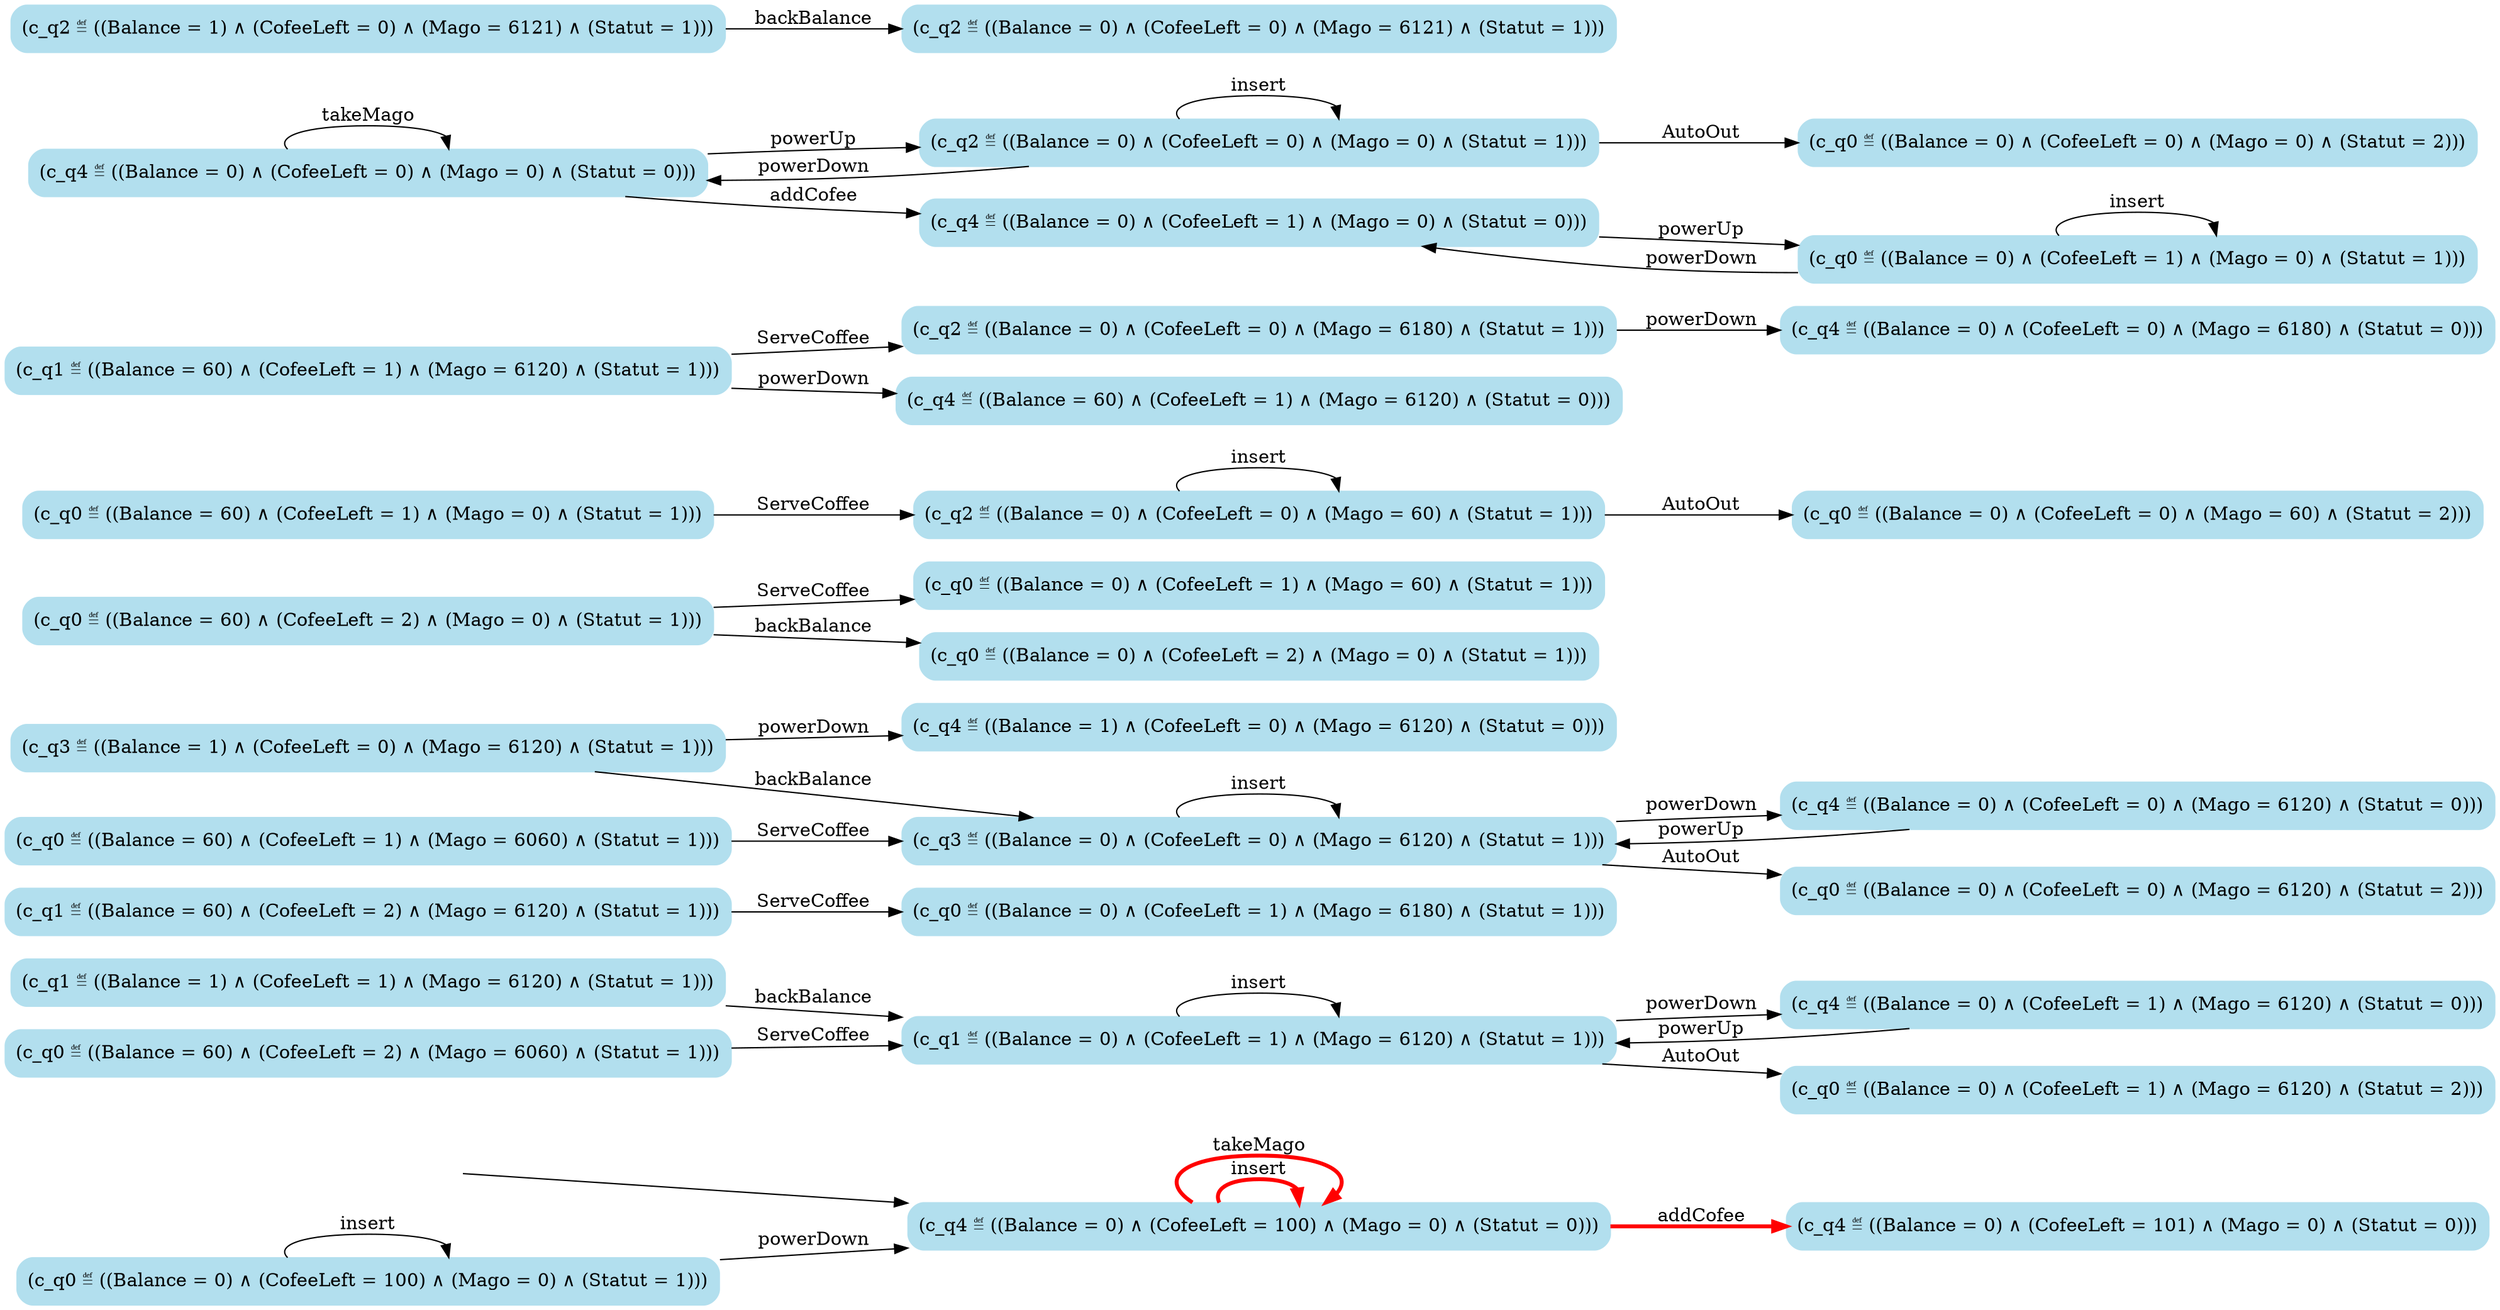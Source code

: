 digraph G {

	rankdir = LR;

	start_c_q4_71[style=invisible];

	node[shape=box, style="rounded, filled", color=lightblue2];

	c_q1_60[label="(c_q1 ≝ ((Balance = 0) ∧ (CofeeLeft = 1) ∧ (Mago = 6120) ∧ (Statut = 1)))"];
	c_q0_35[label="(c_q0 ≝ ((Balance = 0) ∧ (CofeeLeft = 1) ∧ (Mago = 6180) ∧ (Statut = 1)))"];
	c_q3_54[label="(c_q3 ≝ ((Balance = 1) ∧ (CofeeLeft = 0) ∧ (Mago = 6120) ∧ (Statut = 1)))"];
	c_q0_17[label="(c_q0 ≝ ((Balance = 0) ∧ (CofeeLeft = 1) ∧ (Mago = 60) ∧ (Statut = 1)))"];
	c_q4_69[label="(c_q4 ≝ ((Balance = 0) ∧ (CofeeLeft = 0) ∧ (Mago = 6120) ∧ (Statut = 0)))"];
	c_q0_45[label="(c_q0 ≝ ((Balance = 0) ∧ (CofeeLeft = 0) ∧ (Mago = 60) ∧ (Statut = 2)))"];
	c_q4_71[label="(c_q4 ≝ ((Balance = 0) ∧ (CofeeLeft = 100) ∧ (Mago = 0) ∧ (Statut = 0)))"];
	c_q0_24[label="(c_q0 ≝ ((Balance = 60) ∧ (CofeeLeft = 1) ∧ (Mago = 6060) ∧ (Statut = 1)))"];
	c_q1_30[label="(c_q1 ≝ ((Balance = 1) ∧ (CofeeLeft = 1) ∧ (Mago = 6120) ∧ (Statut = 1)))"];
	c_q2_46[label="(c_q2 ≝ ((Balance = 0) ∧ (CofeeLeft = 0) ∧ (Mago = 6180) ∧ (Statut = 1)))"];
	c_q0_18[label="(c_q0 ≝ ((Balance = 60) ∧ (CofeeLeft = 2) ∧ (Mago = 0) ∧ (Statut = 1)))"];
	c_q0_20[label="(c_q0 ≝ ((Balance = 60) ∧ (CofeeLeft = 2) ∧ (Mago = 6060) ∧ (Statut = 1)))"];
	c_q4_55[label="(c_q4 ≝ ((Balance = 1) ∧ (CofeeLeft = 0) ∧ (Mago = 6120) ∧ (Statut = 0)))"];
	c_q1_38[label="(c_q1 ≝ ((Balance = 60) ∧ (CofeeLeft = 1) ∧ (Mago = 6120) ∧ (Statut = 1)))"];
	c_q0_53[label="(c_q0 ≝ ((Balance = 0) ∧ (CofeeLeft = 0) ∧ (Mago = 6120) ∧ (Statut = 2)))"];
	c_q4_59[label="(c_q4 ≝ ((Balance = 0) ∧ (CofeeLeft = 101) ∧ (Mago = 0) ∧ (Statut = 0)))"];
	c_q4_67[label="(c_q4 ≝ ((Balance = 0) ∧ (CofeeLeft = 0) ∧ (Mago = 0) ∧ (Statut = 0)))"];
	c_q2_66[label="(c_q2 ≝ ((Balance = 0) ∧ (CofeeLeft = 0) ∧ (Mago = 0) ∧ (Statut = 1)))"];
	c_q1_34[label="(c_q1 ≝ ((Balance = 60) ∧ (CofeeLeft = 2) ∧ (Mago = 6120) ∧ (Statut = 1)))"];
	c_q0_19[label="(c_q0 ≝ ((Balance = 0) ∧ (CofeeLeft = 2) ∧ (Mago = 0) ∧ (Statut = 1)))"];
	c_q0_22[label="(c_q0 ≝ ((Balance = 60) ∧ (CofeeLeft = 1) ∧ (Mago = 0) ∧ (Statut = 1)))"];
	c_q0_65[label="(c_q0 ≝ ((Balance = 0) ∧ (CofeeLeft = 0) ∧ (Mago = 0) ∧ (Statut = 2)))"];
	c_q2_44[label="(c_q2 ≝ ((Balance = 0) ∧ (CofeeLeft = 0) ∧ (Mago = 60) ∧ (Statut = 1)))"];
	c_q2_43[label="(c_q2 ≝ ((Balance = 0) ∧ (CofeeLeft = 0) ∧ (Mago = 6121) ∧ (Statut = 1)))"];
	c_q2_42[label="(c_q2 ≝ ((Balance = 1) ∧ (CofeeLeft = 0) ∧ (Mago = 6121) ∧ (Statut = 1)))"];
	c_q0_26[label="(c_q0 ≝ ((Balance = 0) ∧ (CofeeLeft = 1) ∧ (Mago = 0) ∧ (Statut = 1)))"];
	c_q4_61[label="(c_q4 ≝ ((Balance = 0) ∧ (CofeeLeft = 1) ∧ (Mago = 6120) ∧ (Statut = 0)))"];
	c_q4_27[label="(c_q4 ≝ ((Balance = 0) ∧ (CofeeLeft = 1) ∧ (Mago = 0) ∧ (Statut = 0)))"];
	c_q4_39[label="(c_q4 ≝ ((Balance = 60) ∧ (CofeeLeft = 1) ∧ (Mago = 6120) ∧ (Statut = 0)))"];
	c_q4_47[label="(c_q4 ≝ ((Balance = 0) ∧ (CofeeLeft = 0) ∧ (Mago = 6180) ∧ (Statut = 0)))"];
	c_q3_68[label="(c_q3 ≝ ((Balance = 0) ∧ (CofeeLeft = 0) ∧ (Mago = 6120) ∧ (Statut = 1)))"];
	c_q0_73[label="(c_q0 ≝ ((Balance = 0) ∧ (CofeeLeft = 100) ∧ (Mago = 0) ∧ (Statut = 1)))"];
	c_q0_33[label="(c_q0 ≝ ((Balance = 0) ∧ (CofeeLeft = 1) ∧ (Mago = 6120) ∧ (Statut = 2)))"];

	start_c_q4_71 -> c_q4_71;
	c_q4_71 -> c_q4_71[label="insert", penwidth=3, color=red];
	c_q4_67 -> c_q4_67[label="takeMago"];
	c_q4_67 -> c_q4_27[label="addCofee"];
	c_q4_27 -> c_q0_26[label="powerUp"];
	c_q4_61 -> c_q1_60[label="powerUp"];
	c_q4_67 -> c_q2_66[label="powerUp"];
	c_q4_69 -> c_q3_68[label="powerUp"];
	c_q0_26 -> c_q0_26[label="insert"];
	c_q0_18 -> c_q0_17[label="ServeCoffee"];
	c_q0_18 -> c_q0_19[label="backBalance"];
	c_q0_20 -> c_q1_60[label="ServeCoffee"];
	c_q0_22 -> c_q2_44[label="ServeCoffee"];
	c_q0_24 -> c_q3_68[label="ServeCoffee"];
	c_q0_26 -> c_q4_27[label="powerDown"];
	c_q1_60 -> c_q1_60[label="insert"];
	c_q1_30 -> c_q1_60[label="backBalance"];
	c_q1_60 -> c_q0_33[label="AutoOut"];
	c_q1_34 -> c_q0_35[label="ServeCoffee"];
	c_q1_38 -> c_q2_46[label="ServeCoffee"];
	c_q1_38 -> c_q4_39[label="powerDown"];
	c_q2_44 -> c_q2_44[label="insert"];
	c_q2_42 -> c_q2_43[label="backBalance"];
	c_q2_44 -> c_q0_45[label="AutoOut"];
	c_q2_46 -> c_q4_47[label="powerDown"];
	c_q3_68 -> c_q3_68[label="insert"];
	c_q3_54 -> c_q3_68[label="backBalance"];
	c_q3_68 -> c_q0_53[label="AutoOut"];
	c_q3_54 -> c_q4_55[label="powerDown"];
	c_q4_71 -> c_q4_71[label="takeMago", penwidth=3, color=red];
	c_q4_71 -> c_q4_59[label="addCofee", penwidth=3, color=red];
	c_q1_60 -> c_q4_61[label="powerDown"];
	c_q2_66 -> c_q2_66[label="insert"];
	c_q2_66 -> c_q0_65[label="AutoOut"];
	c_q2_66 -> c_q4_67[label="powerDown"];
	c_q3_68 -> c_q4_69[label="powerDown"];
	c_q0_73 -> c_q4_71[label="powerDown"];
	c_q0_73 -> c_q0_73[label="insert"];

}